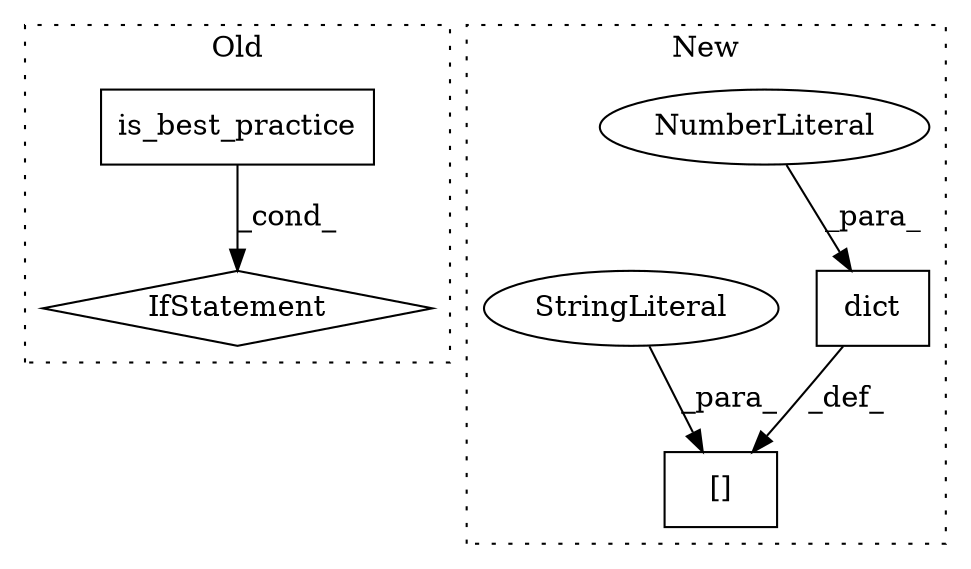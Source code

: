 digraph G {
subgraph cluster0 {
1 [label="is_best_practice" a="32" s="657,685" l="17,1" shape="box"];
3 [label="IfStatement" a="25" s="653,686" l="4,2" shape="diamond"];
label = "Old";
style="dotted";
}
subgraph cluster1 {
2 [label="[]" a="2" s="428,452" l="7,1" shape="box"];
4 [label="dict" a="32" s="454,466" l="5,1" shape="box"];
5 [label="NumberLiteral" a="34" s="463" l="1" shape="ellipse"];
6 [label="StringLiteral" a="45" s="435" l="17" shape="ellipse"];
label = "New";
style="dotted";
}
1 -> 3 [label="_cond_"];
4 -> 2 [label="_def_"];
5 -> 4 [label="_para_"];
6 -> 2 [label="_para_"];
}